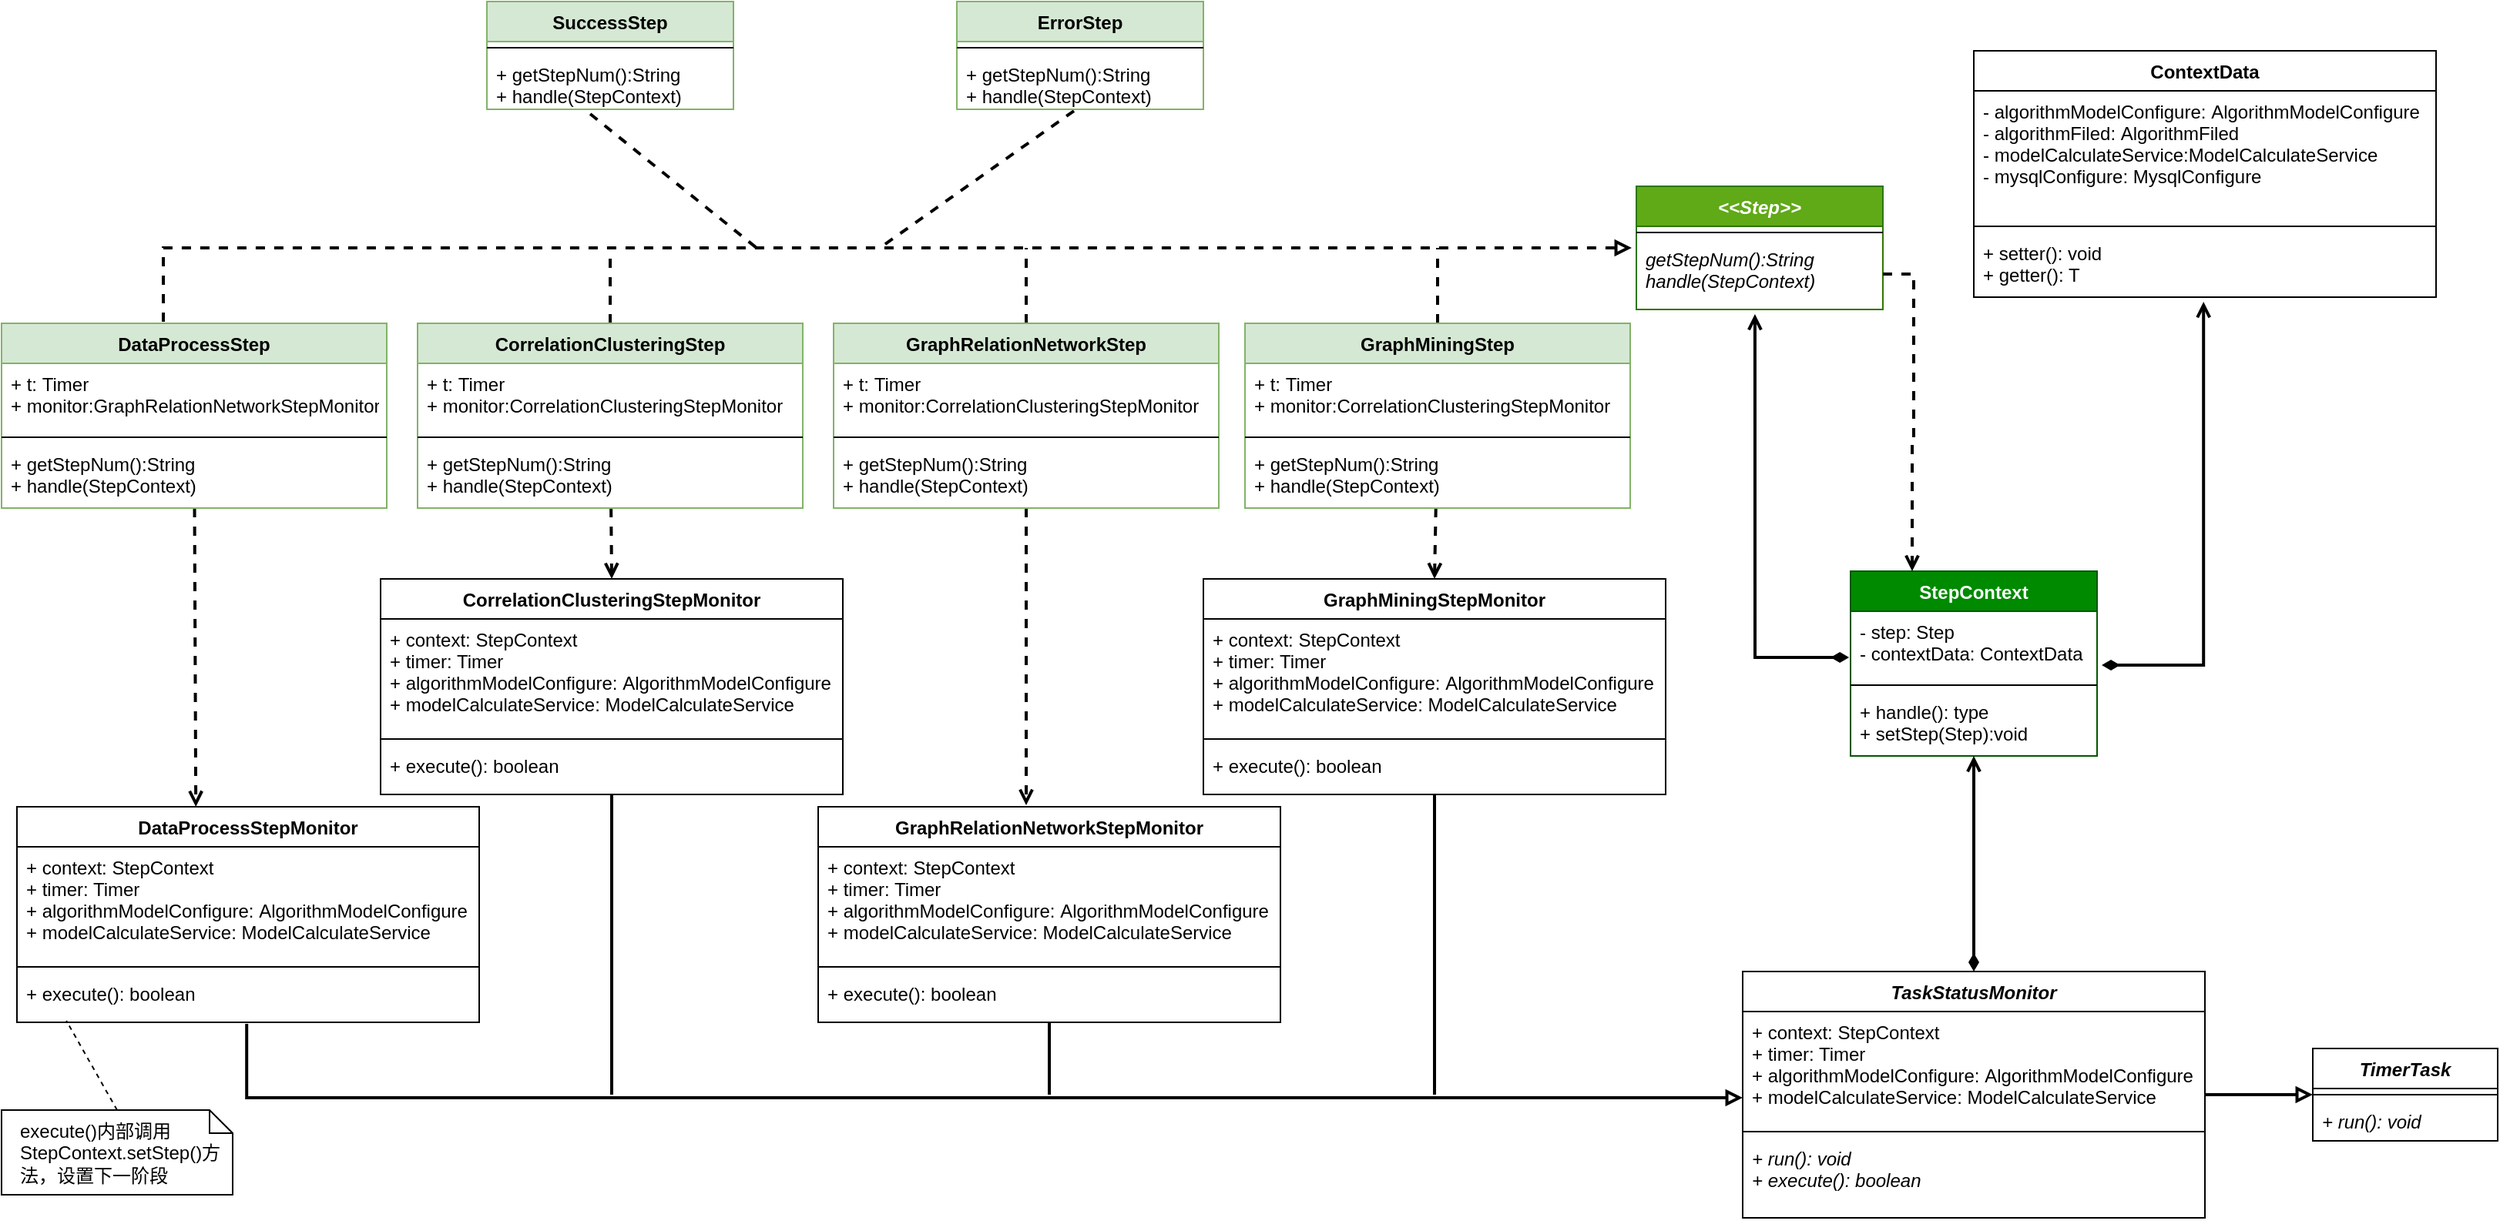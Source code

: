 <mxfile version="12.9.11" type="github">
  <diagram id="ayey3KlVrD0ILfc367-J" name="第 1 页">
    <mxGraphModel dx="786" dy="514" grid="1" gridSize="10" guides="1" tooltips="1" connect="1" arrows="1" fold="1" page="1" pageScale="1" pageWidth="827" pageHeight="1169" math="0" shadow="0">
      <root>
        <mxCell id="0" />
        <mxCell id="1" parent="0" />
        <mxCell id="JtvI3fdrLGXxT-ijpQSm-1" style="rounded=0;orthogonalLoop=1;jettySize=auto;html=1;dashed=1;endArrow=block;endFill=0;strokeWidth=2;edgeStyle=orthogonalEdgeStyle;exitX=0.42;exitY=-0.008;exitDx=0;exitDy=0;exitPerimeter=0;entryX=-0.019;entryY=0.109;entryDx=0;entryDy=0;entryPerimeter=0;" edge="1" parent="1" source="JtvI3fdrLGXxT-ijpQSm-45" target="JtvI3fdrLGXxT-ijpQSm-27">
          <mxGeometry relative="1" as="geometry">
            <mxPoint x="130" y="160" as="sourcePoint" />
            <Array as="points">
              <mxPoint x="125" y="220" />
            </Array>
            <mxPoint x="1050" y="220" as="targetPoint" />
          </mxGeometry>
        </mxCell>
        <mxCell id="JtvI3fdrLGXxT-ijpQSm-2" style="rounded=0;orthogonalLoop=1;jettySize=auto;html=1;entryX=0.481;entryY=1.065;entryDx=0;entryDy=0;endArrow=open;endFill=0;exitX=-0.006;exitY=0.682;exitDx=0;exitDy=0;startArrow=diamondThin;startFill=1;strokeWidth=2;exitPerimeter=0;entryPerimeter=0;edgeStyle=orthogonalEdgeStyle;" edge="1" parent="1" source="JtvI3fdrLGXxT-ijpQSm-29" target="JtvI3fdrLGXxT-ijpQSm-27">
          <mxGeometry relative="1" as="geometry">
            <mxPoint x="1161" y="75" as="sourcePoint" />
            <mxPoint x="640" y="99" as="targetPoint" />
            <Array as="points">
              <mxPoint x="1158" y="486" />
            </Array>
          </mxGeometry>
        </mxCell>
        <mxCell id="JtvI3fdrLGXxT-ijpQSm-3" style="rounded=0;orthogonalLoop=1;jettySize=auto;html=1;startArrow=diamondThin;startFill=1;endArrow=open;endFill=0;strokeWidth=2;entryX=0.497;entryY=1.071;entryDx=0;entryDy=0;entryPerimeter=0;exitX=1.019;exitY=0.795;exitDx=0;exitDy=0;exitPerimeter=0;edgeStyle=orthogonalEdgeStyle;" edge="1" parent="1" source="JtvI3fdrLGXxT-ijpQSm-29" target="JtvI3fdrLGXxT-ijpQSm-35">
          <mxGeometry relative="1" as="geometry">
            <mxPoint x="1420" y="500" as="sourcePoint" />
            <mxPoint x="1450" y="250" as="targetPoint" />
            <Array as="points">
              <mxPoint x="1449" y="491" />
            </Array>
          </mxGeometry>
        </mxCell>
        <mxCell id="JtvI3fdrLGXxT-ijpQSm-5" style="edgeStyle=orthogonalEdgeStyle;rounded=0;orthogonalLoop=1;jettySize=auto;html=1;dashed=1;startArrow=none;startFill=0;endArrow=none;endFill=0;strokeWidth=2;" edge="1" parent="1" source="JtvI3fdrLGXxT-ijpQSm-70">
          <mxGeometry relative="1" as="geometry">
            <mxPoint x="415" y="220" as="targetPoint" />
          </mxGeometry>
        </mxCell>
        <mxCell id="JtvI3fdrLGXxT-ijpQSm-9" style="edgeStyle=orthogonalEdgeStyle;rounded=0;orthogonalLoop=1;jettySize=auto;html=1;startArrow=none;startFill=0;endArrow=none;endFill=0;strokeWidth=2;dashed=1;exitX=0.5;exitY=0;exitDx=0;exitDy=0;" edge="1" parent="1" source="JtvI3fdrLGXxT-ijpQSm-74">
          <mxGeometry relative="1" as="geometry">
            <mxPoint x="685" y="220" as="targetPoint" />
          </mxGeometry>
        </mxCell>
        <mxCell id="JtvI3fdrLGXxT-ijpQSm-13" style="edgeStyle=orthogonalEdgeStyle;rounded=0;orthogonalLoop=1;jettySize=auto;html=1;dashed=1;startArrow=none;startFill=0;endArrow=none;endFill=0;strokeWidth=2;exitX=0.5;exitY=0;exitDx=0;exitDy=0;" edge="1" parent="1" source="JtvI3fdrLGXxT-ijpQSm-78">
          <mxGeometry relative="1" as="geometry">
            <mxPoint x="952" y="220" as="targetPoint" />
          </mxGeometry>
        </mxCell>
        <mxCell id="JtvI3fdrLGXxT-ijpQSm-17" style="rounded=0;orthogonalLoop=1;jettySize=auto;html=1;dashed=1;startArrow=none;startFill=0;endArrow=none;endFill=0;strokeWidth=2;exitX=0.419;exitY=1.083;exitDx=0;exitDy=0;exitPerimeter=0;" edge="1" parent="1" source="JtvI3fdrLGXxT-ijpQSm-20">
          <mxGeometry relative="1" as="geometry">
            <mxPoint x="510" y="220" as="targetPoint" />
          </mxGeometry>
        </mxCell>
        <mxCell id="JtvI3fdrLGXxT-ijpQSm-18" value="SuccessStep" style="swimlane;fontStyle=1;align=center;verticalAlign=top;childLayout=stackLayout;horizontal=1;startSize=26;horizontalStack=0;resizeParent=1;resizeParentMax=0;resizeLast=0;collapsible=1;marginBottom=0;fillColor=#d5e8d4;strokeColor=#82b366;" vertex="1" parent="1">
          <mxGeometry x="335" y="60" width="160" height="70" as="geometry" />
        </mxCell>
        <mxCell id="JtvI3fdrLGXxT-ijpQSm-19" value="" style="line;strokeWidth=1;fillColor=none;align=left;verticalAlign=middle;spacingTop=-1;spacingLeft=3;spacingRight=3;rotatable=0;labelPosition=right;points=[];portConstraint=eastwest;" vertex="1" parent="JtvI3fdrLGXxT-ijpQSm-18">
          <mxGeometry y="26" width="160" height="8" as="geometry" />
        </mxCell>
        <mxCell id="JtvI3fdrLGXxT-ijpQSm-20" value="+ getStepNum():String&#xa;+ handle(StepContext)" style="text;strokeColor=none;fillColor=none;align=left;verticalAlign=top;spacingLeft=4;spacingRight=4;overflow=hidden;rotatable=0;points=[[0,0.5],[1,0.5]];portConstraint=eastwest;" vertex="1" parent="JtvI3fdrLGXxT-ijpQSm-18">
          <mxGeometry y="34" width="160" height="36" as="geometry" />
        </mxCell>
        <mxCell id="JtvI3fdrLGXxT-ijpQSm-21" style="rounded=0;orthogonalLoop=1;jettySize=auto;html=1;dashed=1;startArrow=none;startFill=0;endArrow=none;endFill=0;strokeWidth=2;exitX=0.475;exitY=1.028;exitDx=0;exitDy=0;exitPerimeter=0;" edge="1" parent="1" source="JtvI3fdrLGXxT-ijpQSm-24">
          <mxGeometry relative="1" as="geometry">
            <mxPoint x="590" y="220" as="targetPoint" />
            <mxPoint x="814" y="133" as="sourcePoint" />
          </mxGeometry>
        </mxCell>
        <mxCell id="JtvI3fdrLGXxT-ijpQSm-22" value="ErrorStep" style="swimlane;fontStyle=1;align=center;verticalAlign=top;childLayout=stackLayout;horizontal=1;startSize=26;horizontalStack=0;resizeParent=1;resizeParentMax=0;resizeLast=0;collapsible=1;marginBottom=0;fillColor=#d5e8d4;strokeColor=#82b366;" vertex="1" parent="1">
          <mxGeometry x="640" y="60" width="160" height="70" as="geometry" />
        </mxCell>
        <mxCell id="JtvI3fdrLGXxT-ijpQSm-23" value="" style="line;strokeWidth=1;fillColor=none;align=left;verticalAlign=middle;spacingTop=-1;spacingLeft=3;spacingRight=3;rotatable=0;labelPosition=right;points=[];portConstraint=eastwest;" vertex="1" parent="JtvI3fdrLGXxT-ijpQSm-22">
          <mxGeometry y="26" width="160" height="8" as="geometry" />
        </mxCell>
        <mxCell id="JtvI3fdrLGXxT-ijpQSm-24" value="+ getStepNum():String&#xa;+ handle(StepContext)" style="text;strokeColor=none;fillColor=none;align=left;verticalAlign=top;spacingLeft=4;spacingRight=4;overflow=hidden;rotatable=0;points=[[0,0.5],[1,0.5]];portConstraint=eastwest;" vertex="1" parent="JtvI3fdrLGXxT-ijpQSm-22">
          <mxGeometry y="34" width="160" height="36" as="geometry" />
        </mxCell>
        <mxCell id="JtvI3fdrLGXxT-ijpQSm-25" value="&lt;&lt;Step&gt;&gt;" style="swimlane;fontStyle=3;align=center;verticalAlign=top;childLayout=stackLayout;horizontal=1;startSize=26;horizontalStack=0;resizeParent=1;resizeParentMax=0;resizeLast=0;collapsible=1;marginBottom=0;fillColor=#60a917;strokeColor=#2D7600;fontColor=#ffffff;" vertex="1" parent="1">
          <mxGeometry x="1081" y="180" width="160" height="80" as="geometry" />
        </mxCell>
        <mxCell id="JtvI3fdrLGXxT-ijpQSm-26" value="" style="line;strokeWidth=1;fillColor=none;align=left;verticalAlign=middle;spacingTop=-1;spacingLeft=3;spacingRight=3;rotatable=0;labelPosition=right;points=[];portConstraint=eastwest;" vertex="1" parent="JtvI3fdrLGXxT-ijpQSm-25">
          <mxGeometry y="26" width="160" height="8" as="geometry" />
        </mxCell>
        <mxCell id="JtvI3fdrLGXxT-ijpQSm-27" value="getStepNum():String&#xa;handle(StepContext)" style="text;strokeColor=none;fillColor=none;align=left;verticalAlign=top;spacingLeft=4;spacingRight=4;overflow=hidden;rotatable=0;points=[[0,0.5],[1,0.5]];portConstraint=eastwest;fontStyle=2" vertex="1" parent="JtvI3fdrLGXxT-ijpQSm-25">
          <mxGeometry y="34" width="160" height="46" as="geometry" />
        </mxCell>
        <mxCell id="JtvI3fdrLGXxT-ijpQSm-28" value="StepContext" style="swimlane;fontStyle=1;align=center;verticalAlign=top;childLayout=stackLayout;horizontal=1;startSize=26;horizontalStack=0;resizeParent=1;resizeParentMax=0;resizeLast=0;collapsible=1;marginBottom=0;fillColor=#008a00;strokeColor=#005700;fontColor=#ffffff;" vertex="1" parent="1">
          <mxGeometry x="1220" y="430" width="160" height="120" as="geometry" />
        </mxCell>
        <mxCell id="JtvI3fdrLGXxT-ijpQSm-29" value="- step: Step&#xa;- contextData: ContextData" style="text;strokeColor=none;fillColor=none;align=left;verticalAlign=top;spacingLeft=4;spacingRight=4;overflow=hidden;rotatable=0;points=[[0,0.5],[1,0.5]];portConstraint=eastwest;" vertex="1" parent="JtvI3fdrLGXxT-ijpQSm-28">
          <mxGeometry y="26" width="160" height="44" as="geometry" />
        </mxCell>
        <mxCell id="JtvI3fdrLGXxT-ijpQSm-30" value="" style="line;strokeWidth=1;fillColor=none;align=left;verticalAlign=middle;spacingTop=-1;spacingLeft=3;spacingRight=3;rotatable=0;labelPosition=right;points=[];portConstraint=eastwest;" vertex="1" parent="JtvI3fdrLGXxT-ijpQSm-28">
          <mxGeometry y="70" width="160" height="8" as="geometry" />
        </mxCell>
        <mxCell id="JtvI3fdrLGXxT-ijpQSm-31" value="+ handle(): type&#xa;+ setStep(Step):void" style="text;strokeColor=none;fillColor=none;align=left;verticalAlign=top;spacingLeft=4;spacingRight=4;overflow=hidden;rotatable=0;points=[[0,0.5],[1,0.5]];portConstraint=eastwest;" vertex="1" parent="JtvI3fdrLGXxT-ijpQSm-28">
          <mxGeometry y="78" width="160" height="42" as="geometry" />
        </mxCell>
        <mxCell id="JtvI3fdrLGXxT-ijpQSm-32" value="ContextData" style="swimlane;fontStyle=1;align=center;verticalAlign=top;childLayout=stackLayout;horizontal=1;startSize=26;horizontalStack=0;resizeParent=1;resizeParentMax=0;resizeLast=0;collapsible=1;marginBottom=0;" vertex="1" parent="1">
          <mxGeometry x="1300" y="92" width="300" height="160" as="geometry" />
        </mxCell>
        <mxCell id="JtvI3fdrLGXxT-ijpQSm-33" value="- algorithmModelConfigure: AlgorithmModelConfigure&#xa;- algorithmFiled: AlgorithmFiled&#xa;- modelCalculateService:ModelCalculateService&#xa;- mysqlConfigure: MysqlConfigure" style="text;strokeColor=none;fillColor=none;align=left;verticalAlign=top;spacingLeft=4;spacingRight=4;overflow=hidden;rotatable=0;points=[[0,0.5],[1,0.5]];portConstraint=eastwest;" vertex="1" parent="JtvI3fdrLGXxT-ijpQSm-32">
          <mxGeometry y="26" width="300" height="84" as="geometry" />
        </mxCell>
        <mxCell id="JtvI3fdrLGXxT-ijpQSm-34" value="" style="line;strokeWidth=1;fillColor=none;align=left;verticalAlign=middle;spacingTop=-1;spacingLeft=3;spacingRight=3;rotatable=0;labelPosition=right;points=[];portConstraint=eastwest;" vertex="1" parent="JtvI3fdrLGXxT-ijpQSm-32">
          <mxGeometry y="110" width="300" height="8" as="geometry" />
        </mxCell>
        <mxCell id="JtvI3fdrLGXxT-ijpQSm-35" value="+ setter(): void&#xa;+ getter(): T" style="text;strokeColor=none;fillColor=none;align=left;verticalAlign=top;spacingLeft=4;spacingRight=4;overflow=hidden;rotatable=0;points=[[0,0.5],[1,0.5]];portConstraint=eastwest;" vertex="1" parent="JtvI3fdrLGXxT-ijpQSm-32">
          <mxGeometry y="118" width="300" height="42" as="geometry" />
        </mxCell>
        <mxCell id="JtvI3fdrLGXxT-ijpQSm-117" style="edgeStyle=orthogonalEdgeStyle;rounded=0;orthogonalLoop=1;jettySize=auto;html=1;entryX=0;entryY=0.5;entryDx=0;entryDy=0;endArrow=block;endFill=0;strokeWidth=2;" edge="1" parent="1" source="JtvI3fdrLGXxT-ijpQSm-36" target="JtvI3fdrLGXxT-ijpQSm-40">
          <mxGeometry relative="1" as="geometry" />
        </mxCell>
        <mxCell id="JtvI3fdrLGXxT-ijpQSm-36" value="TaskStatusMonitor" style="swimlane;fontStyle=3;align=center;verticalAlign=top;childLayout=stackLayout;horizontal=1;startSize=26;horizontalStack=0;resizeParent=1;resizeParentMax=0;resizeLast=0;collapsible=1;marginBottom=0;" vertex="1" parent="1">
          <mxGeometry x="1150" y="690" width="300" height="160" as="geometry" />
        </mxCell>
        <mxCell id="JtvI3fdrLGXxT-ijpQSm-37" value="+ context: StepContext&#xa;+ timer: Timer&#xa;+ algorithmModelConfigure: AlgorithmModelConfigure&#xa;+ modelCalculateService: ModelCalculateService" style="text;strokeColor=none;fillColor=none;align=left;verticalAlign=top;spacingLeft=4;spacingRight=4;overflow=hidden;rotatable=0;points=[[0,0.5],[1,0.5]];portConstraint=eastwest;fontStyle=0" vertex="1" parent="JtvI3fdrLGXxT-ijpQSm-36">
          <mxGeometry y="26" width="300" height="74" as="geometry" />
        </mxCell>
        <mxCell id="JtvI3fdrLGXxT-ijpQSm-38" value="" style="line;strokeWidth=1;fillColor=none;align=left;verticalAlign=middle;spacingTop=-1;spacingLeft=3;spacingRight=3;rotatable=0;labelPosition=right;points=[];portConstraint=eastwest;" vertex="1" parent="JtvI3fdrLGXxT-ijpQSm-36">
          <mxGeometry y="100" width="300" height="8" as="geometry" />
        </mxCell>
        <mxCell id="JtvI3fdrLGXxT-ijpQSm-39" value="+ run(): void&#xa;+ execute(): boolean" style="text;strokeColor=none;fillColor=none;align=left;verticalAlign=top;spacingLeft=4;spacingRight=4;overflow=hidden;rotatable=0;points=[[0,0.5],[1,0.5]];portConstraint=eastwest;fontStyle=2" vertex="1" parent="JtvI3fdrLGXxT-ijpQSm-36">
          <mxGeometry y="108" width="300" height="52" as="geometry" />
        </mxCell>
        <mxCell id="JtvI3fdrLGXxT-ijpQSm-40" value="TimerTask" style="swimlane;fontStyle=3;align=center;verticalAlign=top;childLayout=stackLayout;horizontal=1;startSize=26;horizontalStack=0;resizeParent=1;resizeParentMax=0;resizeLast=0;collapsible=1;marginBottom=0;" vertex="1" parent="1">
          <mxGeometry x="1520" y="740" width="120" height="60" as="geometry" />
        </mxCell>
        <mxCell id="JtvI3fdrLGXxT-ijpQSm-41" value="" style="line;strokeWidth=1;fillColor=none;align=left;verticalAlign=middle;spacingTop=-1;spacingLeft=3;spacingRight=3;rotatable=0;labelPosition=right;points=[];portConstraint=eastwest;" vertex="1" parent="JtvI3fdrLGXxT-ijpQSm-40">
          <mxGeometry y="26" width="120" height="8" as="geometry" />
        </mxCell>
        <mxCell id="JtvI3fdrLGXxT-ijpQSm-42" value="+ run(): void" style="text;strokeColor=none;fillColor=none;align=left;verticalAlign=top;spacingLeft=4;spacingRight=4;overflow=hidden;rotatable=0;points=[[0,0.5],[1,0.5]];portConstraint=eastwest;fontStyle=2" vertex="1" parent="JtvI3fdrLGXxT-ijpQSm-40">
          <mxGeometry y="34" width="120" height="26" as="geometry" />
        </mxCell>
        <mxCell id="JtvI3fdrLGXxT-ijpQSm-43" style="rounded=0;orthogonalLoop=1;jettySize=auto;html=1;entryX=0.5;entryY=1;entryDx=0;entryDy=0;entryPerimeter=0;startArrow=diamondThin;startFill=1;endArrow=open;endFill=0;strokeWidth=2;exitX=0.5;exitY=0;exitDx=0;exitDy=0;edgeStyle=orthogonalEdgeStyle;" edge="1" parent="1" source="JtvI3fdrLGXxT-ijpQSm-36" target="JtvI3fdrLGXxT-ijpQSm-31">
          <mxGeometry relative="1" as="geometry" />
        </mxCell>
        <mxCell id="JtvI3fdrLGXxT-ijpQSm-44" style="rounded=0;orthogonalLoop=1;jettySize=auto;html=1;startArrow=none;startFill=0;endArrow=block;endFill=0;strokeWidth=2;exitX=0.497;exitY=1.031;exitDx=0;exitDy=0;exitPerimeter=0;entryX=0;entryY=0.757;entryDx=0;entryDy=0;entryPerimeter=0;edgeStyle=orthogonalEdgeStyle;" edge="1" parent="1" source="JtvI3fdrLGXxT-ijpQSm-52" target="JtvI3fdrLGXxT-ijpQSm-37">
          <mxGeometry relative="1" as="geometry">
            <mxPoint x="168" y="683" as="sourcePoint" />
            <mxPoint x="1150" y="780" as="targetPoint" />
          </mxGeometry>
        </mxCell>
        <mxCell id="JtvI3fdrLGXxT-ijpQSm-113" style="edgeStyle=none;rounded=0;orthogonalLoop=1;jettySize=auto;html=1;dashed=1;endArrow=open;endFill=0;strokeWidth=2;entryX=0.387;entryY=0;entryDx=0;entryDy=0;entryPerimeter=0;" edge="1" parent="1" source="JtvI3fdrLGXxT-ijpQSm-45" target="JtvI3fdrLGXxT-ijpQSm-49">
          <mxGeometry relative="1" as="geometry" />
        </mxCell>
        <mxCell id="JtvI3fdrLGXxT-ijpQSm-45" value="DataProcessStep" style="swimlane;fontStyle=1;align=center;verticalAlign=top;childLayout=stackLayout;horizontal=1;startSize=26;horizontalStack=0;resizeParent=1;resizeParentMax=0;resizeLast=0;collapsible=1;marginBottom=0;fillColor=#d5e8d4;strokeColor=#82b366;" vertex="1" parent="1">
          <mxGeometry x="20" y="269" width="250" height="120" as="geometry" />
        </mxCell>
        <mxCell id="JtvI3fdrLGXxT-ijpQSm-46" value="+ t: Timer&#xa;+ monitor:GraphRelationNetworkStepMonitor&#xa;" style="text;strokeColor=none;fillColor=none;align=left;verticalAlign=top;spacingLeft=4;spacingRight=4;overflow=hidden;rotatable=0;points=[[0,0.5],[1,0.5]];portConstraint=eastwest;" vertex="1" parent="JtvI3fdrLGXxT-ijpQSm-45">
          <mxGeometry y="26" width="250" height="44" as="geometry" />
        </mxCell>
        <mxCell id="JtvI3fdrLGXxT-ijpQSm-47" value="" style="line;strokeWidth=1;fillColor=none;align=left;verticalAlign=middle;spacingTop=-1;spacingLeft=3;spacingRight=3;rotatable=0;labelPosition=right;points=[];portConstraint=eastwest;" vertex="1" parent="JtvI3fdrLGXxT-ijpQSm-45">
          <mxGeometry y="70" width="250" height="8" as="geometry" />
        </mxCell>
        <mxCell id="JtvI3fdrLGXxT-ijpQSm-48" value="+ getStepNum():String&#xa;+ handle(StepContext)" style="text;strokeColor=none;fillColor=none;align=left;verticalAlign=top;spacingLeft=4;spacingRight=4;overflow=hidden;rotatable=0;points=[[0,0.5],[1,0.5]];portConstraint=eastwest;" vertex="1" parent="JtvI3fdrLGXxT-ijpQSm-45">
          <mxGeometry y="78" width="250" height="42" as="geometry" />
        </mxCell>
        <mxCell id="JtvI3fdrLGXxT-ijpQSm-49" value="DataProcessStepMonitor" style="swimlane;fontStyle=1;align=center;verticalAlign=top;childLayout=stackLayout;horizontal=1;startSize=26;horizontalStack=0;resizeParent=1;resizeParentMax=0;resizeLast=0;collapsible=1;marginBottom=0;" vertex="1" parent="1">
          <mxGeometry x="30" y="583" width="300" height="140" as="geometry" />
        </mxCell>
        <mxCell id="JtvI3fdrLGXxT-ijpQSm-50" value="+ context: StepContext&#xa;+ timer: Timer&#xa;+ algorithmModelConfigure: AlgorithmModelConfigure&#xa;+ modelCalculateService: ModelCalculateService" style="text;strokeColor=none;fillColor=none;align=left;verticalAlign=top;spacingLeft=4;spacingRight=4;overflow=hidden;rotatable=0;points=[[0,0.5],[1,0.5]];portConstraint=eastwest;" vertex="1" parent="JtvI3fdrLGXxT-ijpQSm-49">
          <mxGeometry y="26" width="300" height="74" as="geometry" />
        </mxCell>
        <mxCell id="JtvI3fdrLGXxT-ijpQSm-51" value="" style="line;strokeWidth=1;fillColor=none;align=left;verticalAlign=middle;spacingTop=-1;spacingLeft=3;spacingRight=3;rotatable=0;labelPosition=right;points=[];portConstraint=eastwest;" vertex="1" parent="JtvI3fdrLGXxT-ijpQSm-49">
          <mxGeometry y="100" width="300" height="8" as="geometry" />
        </mxCell>
        <mxCell id="JtvI3fdrLGXxT-ijpQSm-52" value="+ execute(): boolean" style="text;strokeColor=none;fillColor=none;align=left;verticalAlign=top;spacingLeft=4;spacingRight=4;overflow=hidden;rotatable=0;points=[[0,0.5],[1,0.5]];portConstraint=eastwest;" vertex="1" parent="JtvI3fdrLGXxT-ijpQSm-49">
          <mxGeometry y="108" width="300" height="32" as="geometry" />
        </mxCell>
        <mxCell id="JtvI3fdrLGXxT-ijpQSm-104" style="edgeStyle=none;rounded=0;orthogonalLoop=1;jettySize=auto;html=1;endArrow=none;endFill=0;strokeWidth=2;" edge="1" parent="1" source="JtvI3fdrLGXxT-ijpQSm-54">
          <mxGeometry relative="1" as="geometry">
            <mxPoint x="416" y="770" as="targetPoint" />
          </mxGeometry>
        </mxCell>
        <mxCell id="JtvI3fdrLGXxT-ijpQSm-54" value="CorrelationClusteringStepMonitor" style="swimlane;fontStyle=1;align=center;verticalAlign=top;childLayout=stackLayout;horizontal=1;startSize=26;horizontalStack=0;resizeParent=1;resizeParentMax=0;resizeLast=0;collapsible=1;marginBottom=0;" vertex="1" parent="1">
          <mxGeometry x="266" y="435" width="300" height="140" as="geometry" />
        </mxCell>
        <mxCell id="JtvI3fdrLGXxT-ijpQSm-55" value="+ context: StepContext&#xa;+ timer: Timer&#xa;+ algorithmModelConfigure: AlgorithmModelConfigure&#xa;+ modelCalculateService: ModelCalculateService" style="text;strokeColor=none;fillColor=none;align=left;verticalAlign=top;spacingLeft=4;spacingRight=4;overflow=hidden;rotatable=0;points=[[0,0.5],[1,0.5]];portConstraint=eastwest;" vertex="1" parent="JtvI3fdrLGXxT-ijpQSm-54">
          <mxGeometry y="26" width="300" height="74" as="geometry" />
        </mxCell>
        <mxCell id="JtvI3fdrLGXxT-ijpQSm-56" value="" style="line;strokeWidth=1;fillColor=none;align=left;verticalAlign=middle;spacingTop=-1;spacingLeft=3;spacingRight=3;rotatable=0;labelPosition=right;points=[];portConstraint=eastwest;" vertex="1" parent="JtvI3fdrLGXxT-ijpQSm-54">
          <mxGeometry y="100" width="300" height="8" as="geometry" />
        </mxCell>
        <mxCell id="JtvI3fdrLGXxT-ijpQSm-57" value="+ execute(): boolean" style="text;strokeColor=none;fillColor=none;align=left;verticalAlign=top;spacingLeft=4;spacingRight=4;overflow=hidden;rotatable=0;points=[[0,0.5],[1,0.5]];portConstraint=eastwest;" vertex="1" parent="JtvI3fdrLGXxT-ijpQSm-54">
          <mxGeometry y="108" width="300" height="32" as="geometry" />
        </mxCell>
        <mxCell id="JtvI3fdrLGXxT-ijpQSm-105" style="edgeStyle=none;rounded=0;orthogonalLoop=1;jettySize=auto;html=1;endArrow=none;endFill=0;strokeWidth=2;" edge="1" parent="1" source="JtvI3fdrLGXxT-ijpQSm-59">
          <mxGeometry relative="1" as="geometry">
            <mxPoint x="700" y="770" as="targetPoint" />
          </mxGeometry>
        </mxCell>
        <mxCell id="JtvI3fdrLGXxT-ijpQSm-59" value="GraphRelationNetworkStepMonitor" style="swimlane;fontStyle=1;align=center;verticalAlign=top;childLayout=stackLayout;horizontal=1;startSize=26;horizontalStack=0;resizeParent=1;resizeParentMax=0;resizeLast=0;collapsible=1;marginBottom=0;" vertex="1" parent="1">
          <mxGeometry x="550" y="583" width="300" height="140" as="geometry" />
        </mxCell>
        <mxCell id="JtvI3fdrLGXxT-ijpQSm-60" value="+ context: StepContext&#xa;+ timer: Timer&#xa;+ algorithmModelConfigure: AlgorithmModelConfigure&#xa;+ modelCalculateService: ModelCalculateService" style="text;strokeColor=none;fillColor=none;align=left;verticalAlign=top;spacingLeft=4;spacingRight=4;overflow=hidden;rotatable=0;points=[[0,0.5],[1,0.5]];portConstraint=eastwest;" vertex="1" parent="JtvI3fdrLGXxT-ijpQSm-59">
          <mxGeometry y="26" width="300" height="74" as="geometry" />
        </mxCell>
        <mxCell id="JtvI3fdrLGXxT-ijpQSm-61" value="" style="line;strokeWidth=1;fillColor=none;align=left;verticalAlign=middle;spacingTop=-1;spacingLeft=3;spacingRight=3;rotatable=0;labelPosition=right;points=[];portConstraint=eastwest;" vertex="1" parent="JtvI3fdrLGXxT-ijpQSm-59">
          <mxGeometry y="100" width="300" height="8" as="geometry" />
        </mxCell>
        <mxCell id="JtvI3fdrLGXxT-ijpQSm-62" value="+ execute(): boolean" style="text;strokeColor=none;fillColor=none;align=left;verticalAlign=top;spacingLeft=4;spacingRight=4;overflow=hidden;rotatable=0;points=[[0,0.5],[1,0.5]];portConstraint=eastwest;" vertex="1" parent="JtvI3fdrLGXxT-ijpQSm-59">
          <mxGeometry y="108" width="300" height="32" as="geometry" />
        </mxCell>
        <mxCell id="JtvI3fdrLGXxT-ijpQSm-106" style="edgeStyle=none;rounded=0;orthogonalLoop=1;jettySize=auto;html=1;endArrow=none;endFill=0;strokeWidth=2;" edge="1" parent="1" source="JtvI3fdrLGXxT-ijpQSm-64">
          <mxGeometry relative="1" as="geometry">
            <mxPoint x="950" y="770" as="targetPoint" />
          </mxGeometry>
        </mxCell>
        <mxCell id="JtvI3fdrLGXxT-ijpQSm-64" value="GraphMiningStepMonitor" style="swimlane;fontStyle=1;align=center;verticalAlign=top;childLayout=stackLayout;horizontal=1;startSize=26;horizontalStack=0;resizeParent=1;resizeParentMax=0;resizeLast=0;collapsible=1;marginBottom=0;" vertex="1" parent="1">
          <mxGeometry x="800" y="435" width="300" height="140" as="geometry" />
        </mxCell>
        <mxCell id="JtvI3fdrLGXxT-ijpQSm-65" value="+ context: StepContext&#xa;+ timer: Timer&#xa;+ algorithmModelConfigure: AlgorithmModelConfigure&#xa;+ modelCalculateService: ModelCalculateService" style="text;strokeColor=none;fillColor=none;align=left;verticalAlign=top;spacingLeft=4;spacingRight=4;overflow=hidden;rotatable=0;points=[[0,0.5],[1,0.5]];portConstraint=eastwest;" vertex="1" parent="JtvI3fdrLGXxT-ijpQSm-64">
          <mxGeometry y="26" width="300" height="74" as="geometry" />
        </mxCell>
        <mxCell id="JtvI3fdrLGXxT-ijpQSm-66" value="" style="line;strokeWidth=1;fillColor=none;align=left;verticalAlign=middle;spacingTop=-1;spacingLeft=3;spacingRight=3;rotatable=0;labelPosition=right;points=[];portConstraint=eastwest;" vertex="1" parent="JtvI3fdrLGXxT-ijpQSm-64">
          <mxGeometry y="100" width="300" height="8" as="geometry" />
        </mxCell>
        <mxCell id="JtvI3fdrLGXxT-ijpQSm-67" value="+ execute(): boolean" style="text;strokeColor=none;fillColor=none;align=left;verticalAlign=top;spacingLeft=4;spacingRight=4;overflow=hidden;rotatable=0;points=[[0,0.5],[1,0.5]];portConstraint=eastwest;" vertex="1" parent="JtvI3fdrLGXxT-ijpQSm-64">
          <mxGeometry y="108" width="300" height="32" as="geometry" />
        </mxCell>
        <mxCell id="JtvI3fdrLGXxT-ijpQSm-114" style="edgeStyle=none;rounded=0;orthogonalLoop=1;jettySize=auto;html=1;entryX=0.5;entryY=0;entryDx=0;entryDy=0;dashed=1;endArrow=open;endFill=0;strokeWidth=2;" edge="1" parent="1" source="JtvI3fdrLGXxT-ijpQSm-70" target="JtvI3fdrLGXxT-ijpQSm-54">
          <mxGeometry relative="1" as="geometry" />
        </mxCell>
        <mxCell id="JtvI3fdrLGXxT-ijpQSm-70" value="CorrelationClusteringStep" style="swimlane;fontStyle=1;align=center;verticalAlign=top;childLayout=stackLayout;horizontal=1;startSize=26;horizontalStack=0;resizeParent=1;resizeParentMax=0;resizeLast=0;collapsible=1;marginBottom=0;fillColor=#d5e8d4;strokeColor=#82b366;" vertex="1" parent="1">
          <mxGeometry x="290" y="269" width="250" height="120" as="geometry" />
        </mxCell>
        <mxCell id="JtvI3fdrLGXxT-ijpQSm-71" value="+ t: Timer&#xa;+ monitor:CorrelationClusteringStepMonitor&#xa;" style="text;strokeColor=none;fillColor=none;align=left;verticalAlign=top;spacingLeft=4;spacingRight=4;overflow=hidden;rotatable=0;points=[[0,0.5],[1,0.5]];portConstraint=eastwest;" vertex="1" parent="JtvI3fdrLGXxT-ijpQSm-70">
          <mxGeometry y="26" width="250" height="44" as="geometry" />
        </mxCell>
        <mxCell id="JtvI3fdrLGXxT-ijpQSm-72" value="" style="line;strokeWidth=1;fillColor=none;align=left;verticalAlign=middle;spacingTop=-1;spacingLeft=3;spacingRight=3;rotatable=0;labelPosition=right;points=[];portConstraint=eastwest;" vertex="1" parent="JtvI3fdrLGXxT-ijpQSm-70">
          <mxGeometry y="70" width="250" height="8" as="geometry" />
        </mxCell>
        <mxCell id="JtvI3fdrLGXxT-ijpQSm-73" value="+ getStepNum():String&#xa;+ handle(StepContext)" style="text;strokeColor=none;fillColor=none;align=left;verticalAlign=top;spacingLeft=4;spacingRight=4;overflow=hidden;rotatable=0;points=[[0,0.5],[1,0.5]];portConstraint=eastwest;" vertex="1" parent="JtvI3fdrLGXxT-ijpQSm-70">
          <mxGeometry y="78" width="250" height="42" as="geometry" />
        </mxCell>
        <mxCell id="JtvI3fdrLGXxT-ijpQSm-115" style="edgeStyle=none;rounded=0;orthogonalLoop=1;jettySize=auto;html=1;dashed=1;endArrow=open;endFill=0;strokeWidth=2;entryX=0.45;entryY=-0.007;entryDx=0;entryDy=0;entryPerimeter=0;" edge="1" parent="1" source="JtvI3fdrLGXxT-ijpQSm-74" target="JtvI3fdrLGXxT-ijpQSm-59">
          <mxGeometry relative="1" as="geometry">
            <mxPoint x="685" y="580" as="targetPoint" />
          </mxGeometry>
        </mxCell>
        <mxCell id="JtvI3fdrLGXxT-ijpQSm-74" value="GraphRelationNetworkStep" style="swimlane;fontStyle=1;align=center;verticalAlign=top;childLayout=stackLayout;horizontal=1;startSize=26;horizontalStack=0;resizeParent=1;resizeParentMax=0;resizeLast=0;collapsible=1;marginBottom=0;fillColor=#d5e8d4;strokeColor=#82b366;" vertex="1" parent="1">
          <mxGeometry x="560" y="269" width="250" height="120" as="geometry" />
        </mxCell>
        <mxCell id="JtvI3fdrLGXxT-ijpQSm-75" value="+ t: Timer&#xa;+ monitor:CorrelationClusteringStepMonitor&#xa;" style="text;strokeColor=none;fillColor=none;align=left;verticalAlign=top;spacingLeft=4;spacingRight=4;overflow=hidden;rotatable=0;points=[[0,0.5],[1,0.5]];portConstraint=eastwest;" vertex="1" parent="JtvI3fdrLGXxT-ijpQSm-74">
          <mxGeometry y="26" width="250" height="44" as="geometry" />
        </mxCell>
        <mxCell id="JtvI3fdrLGXxT-ijpQSm-76" value="" style="line;strokeWidth=1;fillColor=none;align=left;verticalAlign=middle;spacingTop=-1;spacingLeft=3;spacingRight=3;rotatable=0;labelPosition=right;points=[];portConstraint=eastwest;" vertex="1" parent="JtvI3fdrLGXxT-ijpQSm-74">
          <mxGeometry y="70" width="250" height="8" as="geometry" />
        </mxCell>
        <mxCell id="JtvI3fdrLGXxT-ijpQSm-77" value="+ getStepNum():String&#xa;+ handle(StepContext)" style="text;strokeColor=none;fillColor=none;align=left;verticalAlign=top;spacingLeft=4;spacingRight=4;overflow=hidden;rotatable=0;points=[[0,0.5],[1,0.5]];portConstraint=eastwest;" vertex="1" parent="JtvI3fdrLGXxT-ijpQSm-74">
          <mxGeometry y="78" width="250" height="42" as="geometry" />
        </mxCell>
        <mxCell id="JtvI3fdrLGXxT-ijpQSm-116" style="edgeStyle=none;rounded=0;orthogonalLoop=1;jettySize=auto;html=1;entryX=0.5;entryY=0;entryDx=0;entryDy=0;dashed=1;endArrow=open;endFill=0;strokeWidth=2;" edge="1" parent="1" source="JtvI3fdrLGXxT-ijpQSm-78" target="JtvI3fdrLGXxT-ijpQSm-64">
          <mxGeometry relative="1" as="geometry" />
        </mxCell>
        <mxCell id="JtvI3fdrLGXxT-ijpQSm-78" value="GraphMiningStep" style="swimlane;fontStyle=1;align=center;verticalAlign=top;childLayout=stackLayout;horizontal=1;startSize=26;horizontalStack=0;resizeParent=1;resizeParentMax=0;resizeLast=0;collapsible=1;marginBottom=0;fillColor=#d5e8d4;strokeColor=#82b366;" vertex="1" parent="1">
          <mxGeometry x="827" y="269" width="250" height="120" as="geometry" />
        </mxCell>
        <mxCell id="JtvI3fdrLGXxT-ijpQSm-79" value="+ t: Timer&#xa;+ monitor:CorrelationClusteringStepMonitor&#xa;" style="text;strokeColor=none;fillColor=none;align=left;verticalAlign=top;spacingLeft=4;spacingRight=4;overflow=hidden;rotatable=0;points=[[0,0.5],[1,0.5]];portConstraint=eastwest;" vertex="1" parent="JtvI3fdrLGXxT-ijpQSm-78">
          <mxGeometry y="26" width="250" height="44" as="geometry" />
        </mxCell>
        <mxCell id="JtvI3fdrLGXxT-ijpQSm-80" value="" style="line;strokeWidth=1;fillColor=none;align=left;verticalAlign=middle;spacingTop=-1;spacingLeft=3;spacingRight=3;rotatable=0;labelPosition=right;points=[];portConstraint=eastwest;" vertex="1" parent="JtvI3fdrLGXxT-ijpQSm-78">
          <mxGeometry y="70" width="250" height="8" as="geometry" />
        </mxCell>
        <mxCell id="JtvI3fdrLGXxT-ijpQSm-81" value="+ getStepNum():String&#xa;+ handle(StepContext)" style="text;strokeColor=none;fillColor=none;align=left;verticalAlign=top;spacingLeft=4;spacingRight=4;overflow=hidden;rotatable=0;points=[[0,0.5],[1,0.5]];portConstraint=eastwest;" vertex="1" parent="JtvI3fdrLGXxT-ijpQSm-78">
          <mxGeometry y="78" width="250" height="42" as="geometry" />
        </mxCell>
        <mxCell id="JtvI3fdrLGXxT-ijpQSm-95" value="" style="group" vertex="1" connectable="0" parent="1">
          <mxGeometry x="20" y="780" width="150" height="55" as="geometry" />
        </mxCell>
        <mxCell id="JtvI3fdrLGXxT-ijpQSm-90" value="execute()内部调用StepContext.setStep()方法，设置下一阶段" style="shape=note;size=15;align=left;spacingLeft=10;html=1;whiteSpace=wrap;rounded=1;" vertex="1" parent="JtvI3fdrLGXxT-ijpQSm-95">
          <mxGeometry width="150" height="55" as="geometry" />
        </mxCell>
        <mxCell id="JtvI3fdrLGXxT-ijpQSm-92" value="" style="edgeStyle=none;endArrow=none;exitX=0.5;exitY=0;dashed=1;html=1;entryX=0.107;entryY=0.969;entryDx=0;entryDy=0;entryPerimeter=0;exitDx=0;exitDy=0;exitPerimeter=0;" edge="1" source="JtvI3fdrLGXxT-ijpQSm-90" parent="JtvI3fdrLGXxT-ijpQSm-95" target="JtvI3fdrLGXxT-ijpQSm-52">
          <mxGeometry x="1" relative="1" as="geometry">
            <mxPoint x="450" y="-5" as="targetPoint" />
          </mxGeometry>
        </mxCell>
        <mxCell id="JtvI3fdrLGXxT-ijpQSm-112" style="rounded=0;orthogonalLoop=1;jettySize=auto;html=1;entryX=0.25;entryY=0;entryDx=0;entryDy=0;endArrow=open;endFill=0;strokeWidth=2;exitX=1;exitY=0.5;exitDx=0;exitDy=0;dashed=1;edgeStyle=orthogonalEdgeStyle;" edge="1" parent="1" source="JtvI3fdrLGXxT-ijpQSm-27" target="JtvI3fdrLGXxT-ijpQSm-28">
          <mxGeometry relative="1" as="geometry" />
        </mxCell>
      </root>
    </mxGraphModel>
  </diagram>
</mxfile>
